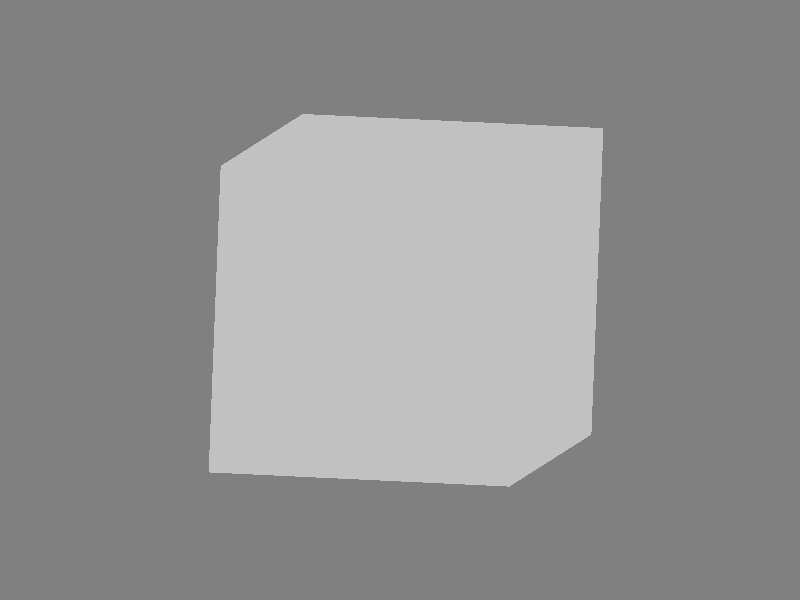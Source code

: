#include "colors.inc"
#include "shapes.inc"
#include "textures.inc"
#include "glass.inc"

global_settings {
    assumed_gamma 2.2
    max_trace_level 5

    photons {
        count 20000
    }
}

#declare LIGHT_FADING_DIST = 20.0;

background { Gray50 }

light_source {
    < 50,  0, 0> color Gray60
    fade_distance LIGHT_FADING_DIST fade_power 2

    photons {
        reflection off
        refraction on
    }
}

light_source {
    < 40, 20, 20> color Gray60
    fade_distance LIGHT_FADING_DIST fade_power 2

    photons {
        reflection off
        refraction on
    }
}

light_source {
    < 40, -20, 20> color Gray60
    fade_distance LIGHT_FADING_DIST fade_power 2

    photons {
        reflection off
        refraction on
    }
}

light_source {
    < 0, 0, -40> color Gray80
    fade_distance LIGHT_FADING_DIST fade_power 2

    photons {
        reflection off
        refraction on
    }
}

plane {
    y, -30
    pigment { color Gray50 }
    finish { reflection 0.35}
}

//Place the camera
camera {
  orthographic
  sky <0,0,1>
  direction <-1,0,0>   //Don't change this  
  location  <6,2,1.5>  //Change this to move the camera to a different point
  look_at   <0.5,0.5,0.5>    //Change this to aim the camera at a different point
  right <-4/3,0,0>     //Don't change this
  angle 25
}

//Create a box that extends between the 2 specified points

#declare mycube = box {
  <0,0,0>  // one corner position <X1 Y1 Z1>
  <1,1,1>  // other corner position <X2 Y2 Z2>
  
	matrix< 1 , 0, 0,
			  0 , 1, 0,
			  0, 0.04, 1,
			  0 , 0, 0 >

	texture {

		pigment { Gray filter .98 }

		finish {
			phong 1 phong_size 0
			reflection 0.0
		}
	}

	interior {
		ior 1.0
		fade_color Gray
		fade_distance 10
		fade_power 1001
	}		

}

object { 	
	mycube 
}
sphere {
	 	 <0.391340149877,0.535775789989,0.582665288822>,0.05 texture {pigment { color Black } finish { phong 0.8 }} 
	 } 
 
sphere {
	 	 <0.158365036018,0.56689604431,0.339362815814>,0.05 texture {pigment { color Black } finish { phong 0.8 }} 
	 } 
 
sphere {
	 	 <0.867996710197,0.260999509393,0.368249152446>,0.05 texture {pigment { color Black } finish { phong 0.8 }} 
	 } 
 
sphere {
	 	 <0.403326769657,0.831620865992,0.117343650963>,0.05 texture {pigment { color Black } finish { phong 0.8 }} 
	 } 
 
sphere {
	 	 <0.309524910805,0.119427250418,0.245094971852>,0.05 texture {pigment { color Black } finish { phong 0.8 }} 
	 } 
 
sphere {
	 	 <0.8233569464,0.335833853368,0.519118382152>,0.05 texture {pigment { color Black } finish { phong 0.8 }} 
	 } 
 
sphere {
	 	 <0.516831313265,0.912057575132,0.50076471031>,0.05 texture {pigment { color Black } finish { phong 0.8 }} 
	 } 
 
sphere {
	 	 <0.642976705629,0.498540585664,0.862079807269>,0.05 texture {pigment { color Black } finish { phong 0.8 }} 
	 } 
 
sphere {
	 	 <0.158486570265,0.159218041796,0.751910177963>,0.05 texture {pigment { color Black } finish { phong 0.8 }} 
	 } 
 
sphere {
	 	 <0.124515475705,0.338505647864,0.476040401696>,0.05 texture {pigment { color Black } finish { phong 0.8 }} 
	 } 
 
sphere {
	 	 <0.150696390706,0.704151063084,0.656755149422>,0.05 texture {pigment { color Black } finish { phong 0.8 }} 
	 } 
 
sphere {
	 	 <0.44896879902,0.59430660509,0.727019540617>,0.05 texture {pigment { color Black } finish { phong 0.8 }} 
	 } 
 
sphere {
	 	 <0.633754559011,0.328474067239,0.732980565154>,0.05 texture {pigment { color Black } finish { phong 0.8 }} 
	 } 
 
sphere {
	 	 <0.589417588208,0.558772722258,0.407649197922>,0.05 texture {pigment { color Black } finish { phong 0.8 }} 
	 } 
 
sphere {
	 	 <0.205740053904,0.357712557356,0.213234071709>,0.05 texture {pigment { color Black } finish { phong 0.8 }} 
	 } 
 
sphere {
	 	 <0.905904217601,0.392096651596,0.501660296255>,0.05 texture {pigment { color Black } finish { phong 0.8 }} 
	 } 
 
sphere {
	 	 <0.554063759652,0.20303557127,0.702653242095>,0.05 texture {pigment { color Black } finish { phong 0.8 }} 
	 } 
 
sphere {
	 	 <0.269547680916,0.504879750112,0.164763066597>,0.05 texture {pigment { color Black } finish { phong 0.8 }} 
	 } 
 
sphere {
	 	 <0.757278448147,0.261161766403,0.536845789363>,0.05 texture {pigment { color Black } finish { phong 0.8 }} 
	 } 
 
sphere {
	 	 <0.555988906139,0.124601281553,0.551969406827>,0.05 texture {pigment { color Black } finish { phong 0.8 }} 
	 } 
 
sphere {
	 	 <0.582876362769,0.569658902291,0.463175405949>,0.05 texture {pigment { color Black } finish { phong 0.8 }} 
	 } 
 
sphere {
	 	 <0.228037071046,0.181301236976,0.842626809217>,0.05 texture {pigment { color Black } finish { phong 0.8 }} 
	 } 
 
sphere {
	 	 <0.448984316453,0.208741257003,0.189457578352>,0.05 texture {pigment { color Black } finish { phong 0.8 }} 
	 } 
 
sphere {
	 	 <0.110753629709,0.223537263435,0.814599396748>,0.05 texture {pigment { color Black } finish { phong 0.8 }} 
	 } 
 
sphere {
	 	 <0.564267506912,0.202391741606,0.665990265388>,0.05 texture {pigment { color Black } finish { phong 0.8 }} 
	 } 
 
sphere {
	 	 <0.316469260147,0.708874020134,0.847932132263>,0.05 texture {pigment { color Black } finish { phong 0.8 }} 
	 } 
 
sphere {
	 	 <0.757068755276,0.373000076582,0.717900200249>,0.05 texture {pigment { color Black } finish { phong 0.8 }} 
	 } 
 
sphere {
	 	 <0.702359265821,0.110591925632,0.190738374979>,0.05 texture {pigment { color Black } finish { phong 0.8 }} 
	 } 
 
sphere {
	 	 <0.145016118237,0.67535876485,0.796848503028>,0.05 texture {pigment { color Black } finish { phong 0.8 }} 
	 } 
 
sphere {
	 	 <0.260887452666,0.208441288462,0.261622745841>,0.05 texture {pigment { color Black } finish { phong 0.8 }} 
	 } 
 
sphere {
	 	 <0.731585473112,0.539439315025,0.400484456411>,0.05 texture {pigment { color Black } finish { phong 0.8 }} 
	 } 
 
sphere {
	 	 <0.514110850249,0.709283151257,0.875795313475>,0.05 texture {pigment { color Black } finish { phong 0.8 }} 
	 } 
 
sphere {
	 	 <0.731250358132,0.524981559308,0.619261675369>,0.05 texture {pigment { color Black } finish { phong 0.8 }} 
	 } 
 
sphere {
	 	 <0.131203815355,0.655914881573,0.436631403601>,0.05 texture {pigment { color Black } finish { phong 0.8 }} 
	 } 
 
sphere {
	 	 <0.870257776271,0.440659799117,0.223344903908>,0.05 texture {pigment { color Black } finish { phong 0.8 }} 
	 } 
 
sphere {
	 	 <0.335082231302,0.191071035031,0.627171965615>,0.05 texture {pigment { color Black } finish { phong 0.8 }} 
	 } 
 
sphere {
	 	 <0.837372074807,0.732484914945,0.709126628068>,0.05 texture {pigment { color Black } finish { phong 0.8 }} 
	 } 
 
sphere {
	 	 <0.133809048008,0.171469102814,0.654187221217>,0.05 texture {pigment { color Black } finish { phong 0.8 }} 
	 } 
 
sphere {
	 	 <0.645345769373,0.556263564555,0.575586644385>,0.05 texture {pigment { color Black } finish { phong 0.8 }} 
	 } 
 
sphere {
	 	 <0.482192544202,0.567456542765,0.329585147763>,0.05 texture {pigment { color Black } finish { phong 0.8 }} 
	 } 
 
sphere {
	 	 <0.538576698475,0.41384328889,0.852301595601>,0.05 texture {pigment { color Black } finish { phong 0.8 }} 
	 } 
 
sphere {
	 	 <0.811363531542,0.897267151123,0.233543049664>,0.05 texture {pigment { color Black } finish { phong 0.8 }} 
	 } 
 
sphere {
	 	 <0.553672973433,0.704452576401,0.420491140853>,0.05 texture {pigment { color Black } finish { phong 0.8 }} 
	 } 
 
sphere {
	 	 <0.604461400409,0.100825352919,0.658998351729>,0.05 texture {pigment { color Black } finish { phong 0.8 }} 
	 } 
 
sphere {
	 	 <0.651188598023,0.925248588409,0.798528799072>,0.05 texture {pigment { color Black } finish { phong 0.8 }} 
	 } 
 
sphere {
	 	 <0.132448430294,0.865069073934,0.575503155788>,0.05 texture {pigment { color Black } finish { phong 0.8 }} 
	 } 
 
sphere {
	 	 <0.796156925944,0.572979423547,0.500947317411>,0.05 texture {pigment { color Black } finish { phong 0.8 }} 
	 } 
 
sphere {
	 	 <0.825923198268,0.755732860709,0.128484045926>,0.05 texture {pigment { color Black } finish { phong 0.8 }} 
	 } 
 
sphere {
	 	 <0.612941245711,0.567236739122,0.419715014342>,0.05 texture {pigment { color Black } finish { phong 0.8 }} 
	 } 
 
sphere {
	 	 <0.167845352068,0.607352489824,0.678556983009>,0.05 texture {pigment { color Black } finish { phong 0.8 }} 
	 } 
 
sphere {
	 	 <0.298504328958,0.613726196635,0.522140531736>,0.05 texture {pigment { color Black } finish { phong 0.8 }} 
	 } 
 
sphere {
	 	 <0.525733575306,0.605035828904,0.247159710325>,0.05 texture {pigment { color Black } finish { phong 0.8 }} 
	 } 
 
sphere {
	 	 <0.772623575404,0.194254670465,0.267935586762>,0.05 texture {pigment { color Black } finish { phong 0.8 }} 
	 } 
 
sphere {
	 	 <0.857680614974,0.650942730961,0.430477014756>,0.05 texture {pigment { color Black } finish { phong 0.8 }} 
	 } 
 
sphere {
	 	 <0.363989340635,0.902235390331,0.385936410687>,0.05 texture {pigment { color Black } finish { phong 0.8 }} 
	 } 
 
sphere {
	 	 <0.230066683152,0.282693985328,0.880452965601>,0.05 texture {pigment { color Black } finish { phong 0.8 }} 
	 } 
 
sphere {
	 	 <0.479733301692,0.396806846248,0.179498590929>,0.05 texture {pigment { color Black } finish { phong 0.8 }} 
	 } 
 
sphere {
	 	 <0.647658133199,0.670954785556,0.526987833>,0.05 texture {pigment { color Black } finish { phong 0.8 }} 
	 } 
 
sphere {
	 	 <0.457335728457,0.713802408464,0.716779300034>,0.05 texture {pigment { color Black } finish { phong 0.8 }} 
	 } 
 
sphere {
	 	 <0.391045439849,0.351369499124,0.604436499482>,0.05 texture {pigment { color Black } finish { phong 0.8 }} 
	 } 
 
